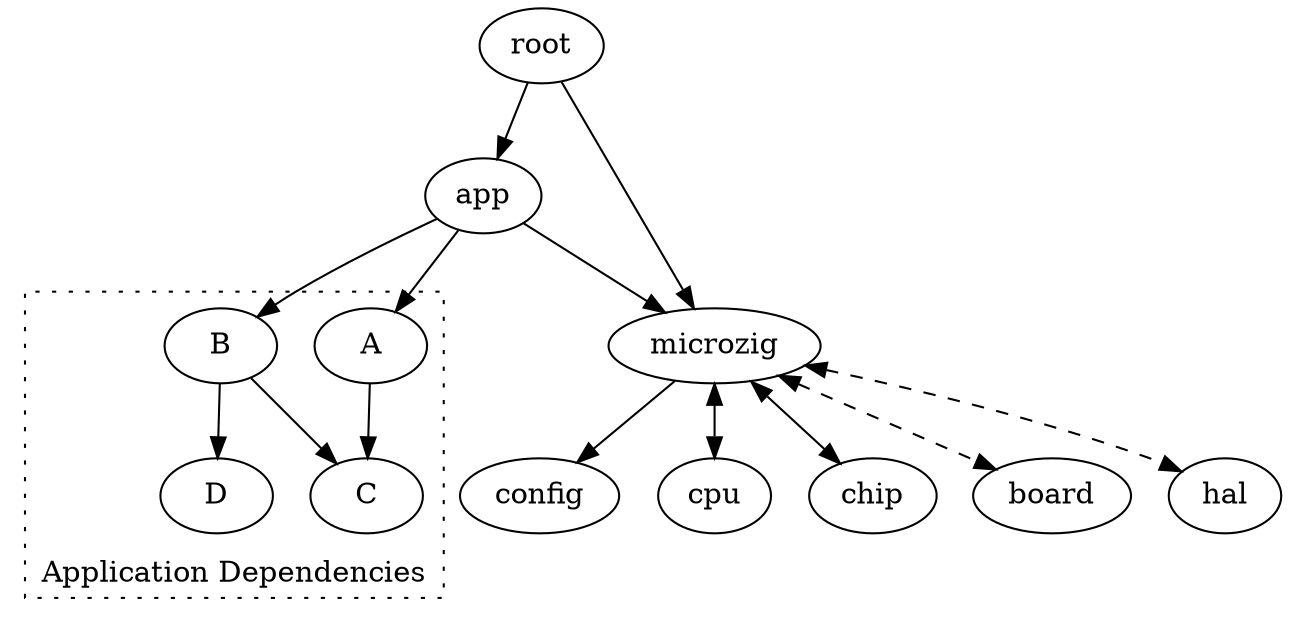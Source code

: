 digraph {
    root -> app
    root -> microzig

    app -> microzig
    app -> A
    app -> B

    subgraph cluster_0 {
            style="dotted"
            graph [labelloc=b]
            A -> C
            B -> C
            B -> D
            label = "Application Dependencies";
    }

    microzig -> config
    microzig -> cpu [dir="both"]
    microzig -> chip [dir="both"]
    microzig -> board [dir="both", style="dashed"]
    microzig -> hal [dir="both", style="dashed"]
}
